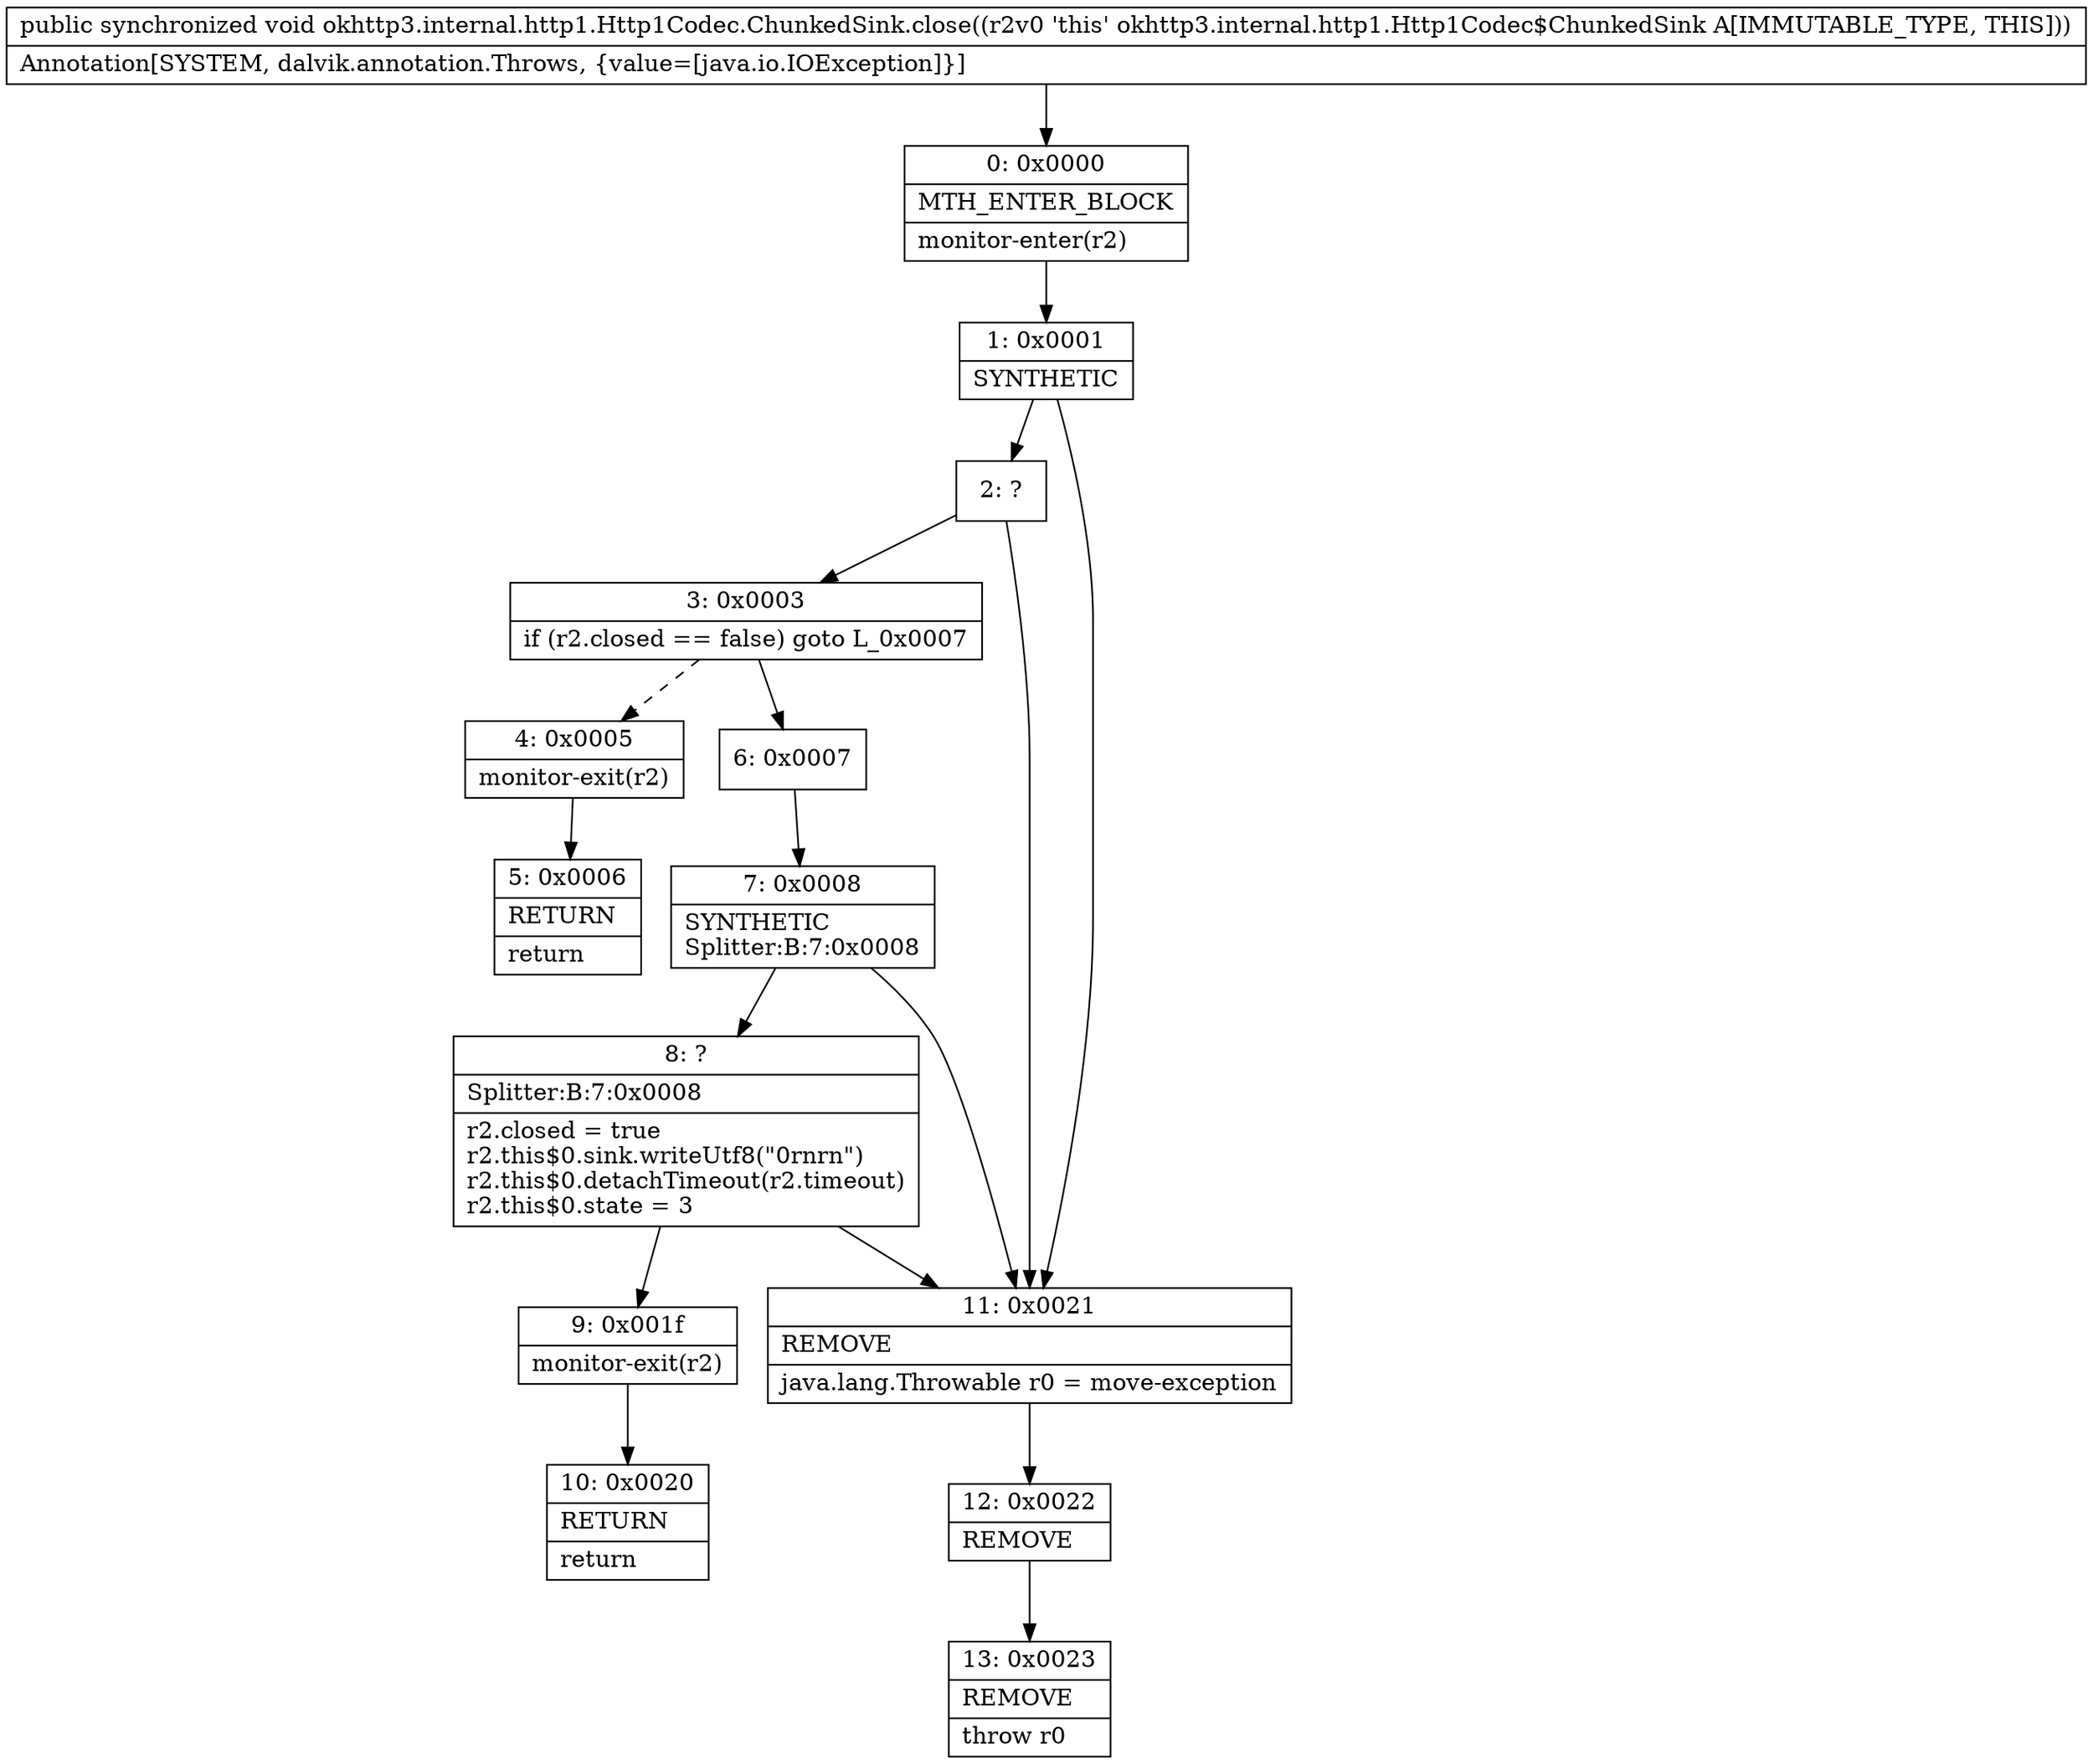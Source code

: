digraph "CFG forokhttp3.internal.http1.Http1Codec.ChunkedSink.close()V" {
Node_0 [shape=record,label="{0\:\ 0x0000|MTH_ENTER_BLOCK\l|monitor\-enter(r2)\l}"];
Node_1 [shape=record,label="{1\:\ 0x0001|SYNTHETIC\l}"];
Node_2 [shape=record,label="{2\:\ ?}"];
Node_3 [shape=record,label="{3\:\ 0x0003|if (r2.closed == false) goto L_0x0007\l}"];
Node_4 [shape=record,label="{4\:\ 0x0005|monitor\-exit(r2)\l}"];
Node_5 [shape=record,label="{5\:\ 0x0006|RETURN\l|return\l}"];
Node_6 [shape=record,label="{6\:\ 0x0007}"];
Node_7 [shape=record,label="{7\:\ 0x0008|SYNTHETIC\lSplitter:B:7:0x0008\l}"];
Node_8 [shape=record,label="{8\:\ ?|Splitter:B:7:0x0008\l|r2.closed = true\lr2.this$0.sink.writeUtf8(\"0rnrn\")\lr2.this$0.detachTimeout(r2.timeout)\lr2.this$0.state = 3\l}"];
Node_9 [shape=record,label="{9\:\ 0x001f|monitor\-exit(r2)\l}"];
Node_10 [shape=record,label="{10\:\ 0x0020|RETURN\l|return\l}"];
Node_11 [shape=record,label="{11\:\ 0x0021|REMOVE\l|java.lang.Throwable r0 = move\-exception\l}"];
Node_12 [shape=record,label="{12\:\ 0x0022|REMOVE\l}"];
Node_13 [shape=record,label="{13\:\ 0x0023|REMOVE\l|throw r0\l}"];
MethodNode[shape=record,label="{public synchronized void okhttp3.internal.http1.Http1Codec.ChunkedSink.close((r2v0 'this' okhttp3.internal.http1.Http1Codec$ChunkedSink A[IMMUTABLE_TYPE, THIS]))  | Annotation[SYSTEM, dalvik.annotation.Throws, \{value=[java.io.IOException]\}]\l}"];
MethodNode -> Node_0;
Node_0 -> Node_1;
Node_1 -> Node_2;
Node_1 -> Node_11;
Node_2 -> Node_3;
Node_2 -> Node_11;
Node_3 -> Node_4[style=dashed];
Node_3 -> Node_6;
Node_4 -> Node_5;
Node_6 -> Node_7;
Node_7 -> Node_8;
Node_7 -> Node_11;
Node_8 -> Node_9;
Node_8 -> Node_11;
Node_9 -> Node_10;
Node_11 -> Node_12;
Node_12 -> Node_13;
}

